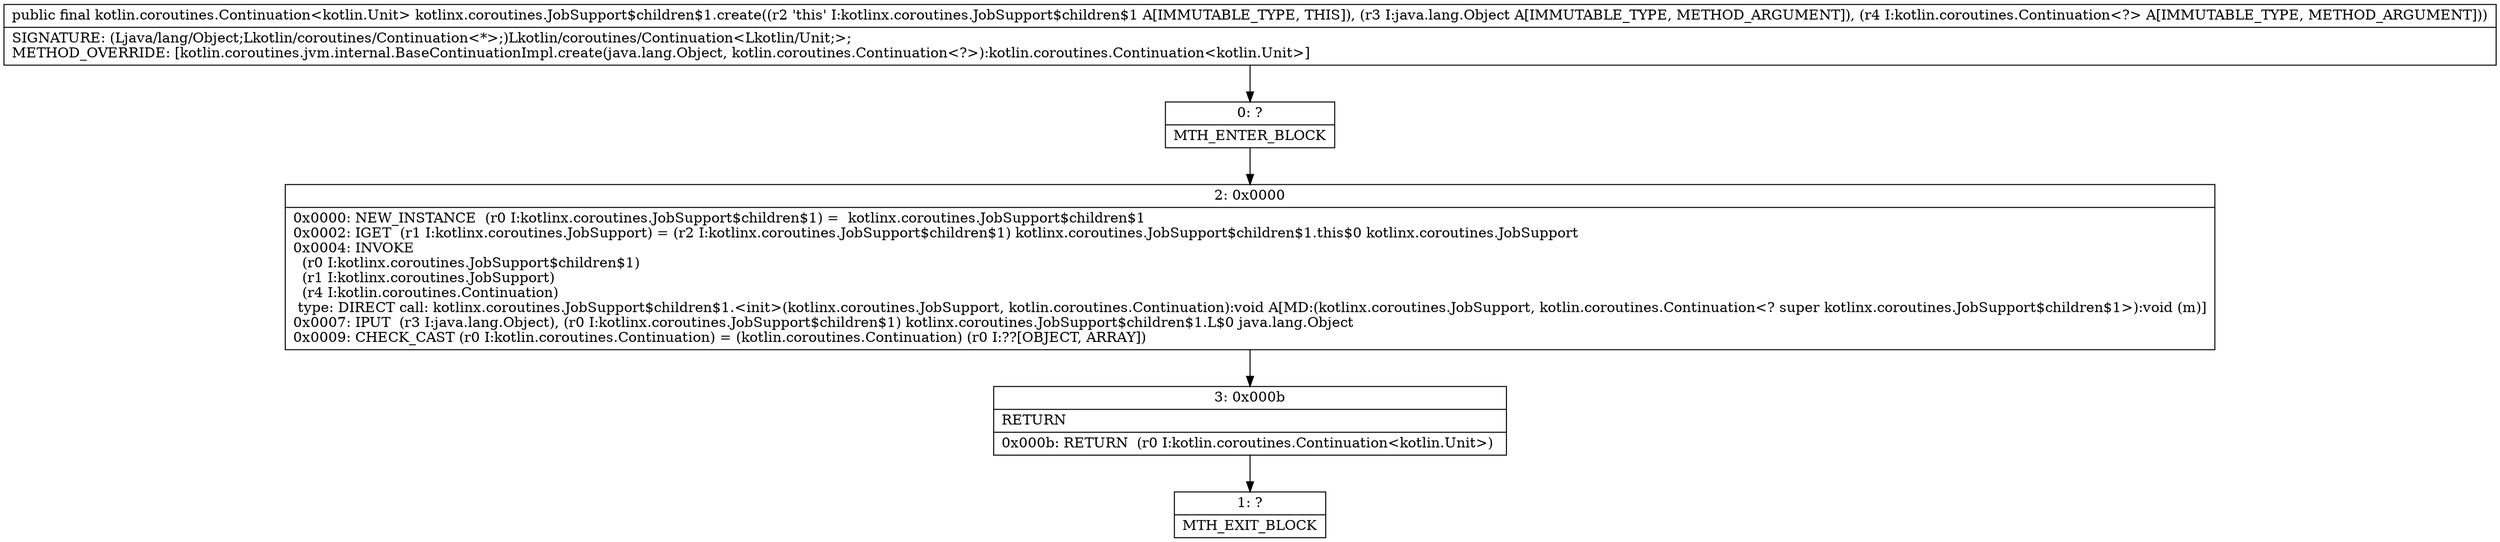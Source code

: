 digraph "CFG forkotlinx.coroutines.JobSupport$children$1.create(Ljava\/lang\/Object;Lkotlin\/coroutines\/Continuation;)Lkotlin\/coroutines\/Continuation;" {
Node_0 [shape=record,label="{0\:\ ?|MTH_ENTER_BLOCK\l}"];
Node_2 [shape=record,label="{2\:\ 0x0000|0x0000: NEW_INSTANCE  (r0 I:kotlinx.coroutines.JobSupport$children$1) =  kotlinx.coroutines.JobSupport$children$1 \l0x0002: IGET  (r1 I:kotlinx.coroutines.JobSupport) = (r2 I:kotlinx.coroutines.JobSupport$children$1) kotlinx.coroutines.JobSupport$children$1.this$0 kotlinx.coroutines.JobSupport \l0x0004: INVOKE  \l  (r0 I:kotlinx.coroutines.JobSupport$children$1)\l  (r1 I:kotlinx.coroutines.JobSupport)\l  (r4 I:kotlin.coroutines.Continuation)\l type: DIRECT call: kotlinx.coroutines.JobSupport$children$1.\<init\>(kotlinx.coroutines.JobSupport, kotlin.coroutines.Continuation):void A[MD:(kotlinx.coroutines.JobSupport, kotlin.coroutines.Continuation\<? super kotlinx.coroutines.JobSupport$children$1\>):void (m)]\l0x0007: IPUT  (r3 I:java.lang.Object), (r0 I:kotlinx.coroutines.JobSupport$children$1) kotlinx.coroutines.JobSupport$children$1.L$0 java.lang.Object \l0x0009: CHECK_CAST (r0 I:kotlin.coroutines.Continuation) = (kotlin.coroutines.Continuation) (r0 I:??[OBJECT, ARRAY]) \l}"];
Node_3 [shape=record,label="{3\:\ 0x000b|RETURN\l|0x000b: RETURN  (r0 I:kotlin.coroutines.Continuation\<kotlin.Unit\>) \l}"];
Node_1 [shape=record,label="{1\:\ ?|MTH_EXIT_BLOCK\l}"];
MethodNode[shape=record,label="{public final kotlin.coroutines.Continuation\<kotlin.Unit\> kotlinx.coroutines.JobSupport$children$1.create((r2 'this' I:kotlinx.coroutines.JobSupport$children$1 A[IMMUTABLE_TYPE, THIS]), (r3 I:java.lang.Object A[IMMUTABLE_TYPE, METHOD_ARGUMENT]), (r4 I:kotlin.coroutines.Continuation\<?\> A[IMMUTABLE_TYPE, METHOD_ARGUMENT]))  | SIGNATURE: (Ljava\/lang\/Object;Lkotlin\/coroutines\/Continuation\<*\>;)Lkotlin\/coroutines\/Continuation\<Lkotlin\/Unit;\>;\lMETHOD_OVERRIDE: [kotlin.coroutines.jvm.internal.BaseContinuationImpl.create(java.lang.Object, kotlin.coroutines.Continuation\<?\>):kotlin.coroutines.Continuation\<kotlin.Unit\>]\l}"];
MethodNode -> Node_0;Node_0 -> Node_2;
Node_2 -> Node_3;
Node_3 -> Node_1;
}

